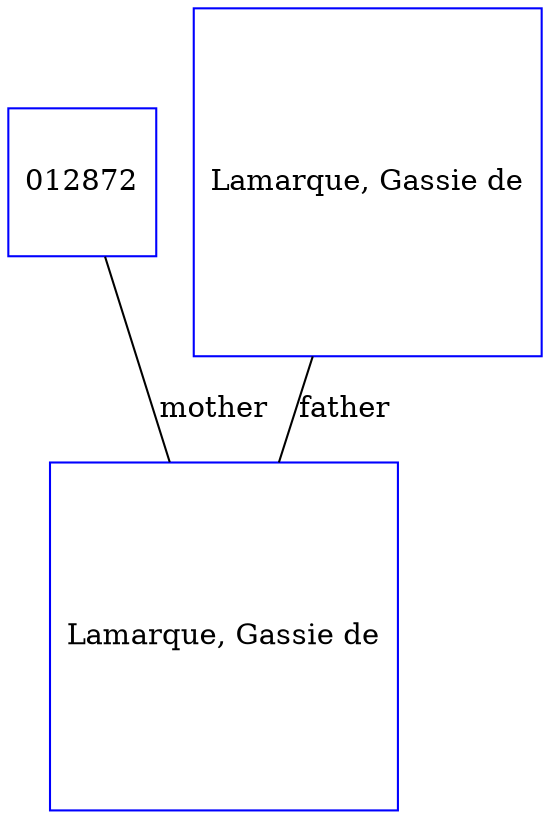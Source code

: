 digraph D {
    edge [dir=none];    node [shape=box];    "012874"   [label="Lamarque, Gassie de", shape=box, regular=1, color="blue"] ;
"012872"   [label="012872", shape=box, regular=1, color="blue"] ;
"012873"   [label="Lamarque, Gassie de", shape=box, regular=1, color="blue"] ;
012872->012874 [label="mother",arrowsize=0.0]; 
012873->012874 [label="father",arrowsize=0.0]; 
}